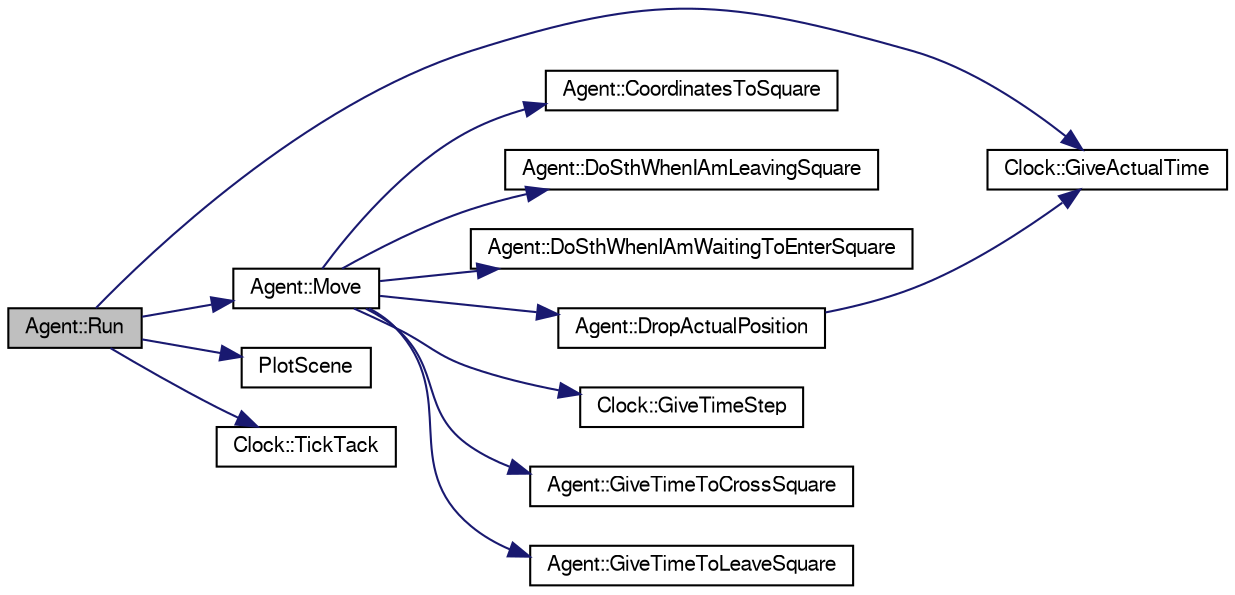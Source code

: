 digraph G
{
  edge [fontname="FreeSans",fontsize="10",labelfontname="FreeSans",labelfontsize="10"];
  node [fontname="FreeSans",fontsize="10",shape=record];
  rankdir=LR;
  Node1 [label="Agent::Run",height=0.2,width=0.4,color="black", fillcolor="grey75", style="filled" fontcolor="black"];
  Node1 -> Node2 [color="midnightblue",fontsize="10",style="solid",fontname="FreeSans"];
  Node2 [label="Clock::GiveActualTime",height=0.2,width=0.4,color="black", fillcolor="white", style="filled",URL="$classClock.html#a14ea1f48a24417870bfd5fc0153d140d"];
  Node1 -> Node3 [color="midnightblue",fontsize="10",style="solid",fontname="FreeSans"];
  Node3 [label="Agent::Move",height=0.2,width=0.4,color="black", fillcolor="white", style="filled",URL="$classAgent.html#a141897370601ada8da1358b303d2e1e7",tooltip="Funkcja wykonująca ruch agenta zgodnie z zaplanowana sciezka."];
  Node3 -> Node4 [color="midnightblue",fontsize="10",style="solid",fontname="FreeSans"];
  Node4 [label="Agent::CoordinatesToSquare",height=0.2,width=0.4,color="black", fillcolor="white", style="filled",URL="$classAgent.html#a1aab1eb9d67e80350290da71cfecb729",tooltip="Funkcja zamienia wspolrzedne globalne na wspolrzedne kwadratu w ktorym znajduje sie agent..."];
  Node3 -> Node5 [color="midnightblue",fontsize="10",style="solid",fontname="FreeSans"];
  Node5 [label="Agent::DoSthWhenIAmLeavingSquare",height=0.2,width=0.4,color="black", fillcolor="white", style="filled",URL="$classAgent.html#a1a31e1da3a9e6abaa9225fe0759b5d2c"];
  Node3 -> Node6 [color="midnightblue",fontsize="10",style="solid",fontname="FreeSans"];
  Node6 [label="Agent::DoSthWhenIAmWaitingToEnterSquare",height=0.2,width=0.4,color="black", fillcolor="white", style="filled",URL="$classAgent.html#ad3b5374997fe013a5ec059a737f590f2"];
  Node3 -> Node7 [color="midnightblue",fontsize="10",style="solid",fontname="FreeSans"];
  Node7 [label="Agent::DropActualPosition",height=0.2,width=0.4,color="black", fillcolor="white", style="filled",URL="$classAgent.html#a51bc5c497653779725fc4c2f6dfee888",tooltip="Procedura zapisuje aktualną pozycje agenta di pliku Agent(ID).dat."];
  Node7 -> Node2 [color="midnightblue",fontsize="10",style="solid",fontname="FreeSans"];
  Node3 -> Node8 [color="midnightblue",fontsize="10",style="solid",fontname="FreeSans"];
  Node8 [label="Clock::GiveTimeStep",height=0.2,width=0.4,color="black", fillcolor="white", style="filled",URL="$classClock.html#a2e4a260fdffd1362d5a3e9b44059b907"];
  Node3 -> Node9 [color="midnightblue",fontsize="10",style="solid",fontname="FreeSans"];
  Node9 [label="Agent::GiveTimeToCrossSquare",height=0.2,width=0.4,color="black", fillcolor="white", style="filled",URL="$classAgent.html#a886c0bc4f842f053fd88de10c9f8d55f",tooltip="Funkcja zwraca czas do momentu wkroczenia na sasiedni kwadrat."];
  Node3 -> Node10 [color="midnightblue",fontsize="10",style="solid",fontname="FreeSans"];
  Node10 [label="Agent::GiveTimeToLeaveSquare",height=0.2,width=0.4,color="black", fillcolor="white", style="filled",URL="$classAgent.html#a247de793fdc9c285b9a0289bc8022b94",tooltip="Funkcja zwraca czas do momentu calkowitego opuszczenia kwadratu."];
  Node1 -> Node11 [color="midnightblue",fontsize="10",style="solid",fontname="FreeSans"];
  Node11 [label="PlotScene",height=0.2,width=0.4,color="black", fillcolor="white", style="filled",URL="$GnuplotInc_8cpp.html#a23f4194eff7b71282f0d0278fd0834e5"];
  Node1 -> Node12 [color="midnightblue",fontsize="10",style="solid",fontname="FreeSans"];
  Node12 [label="Clock::TickTack",height=0.2,width=0.4,color="black", fillcolor="white", style="filled",URL="$classClock.html#a7be770b38ca6e3a228850cf60b8cb82d",tooltip="Procedura odmierzajaca krok zegara."];
}
